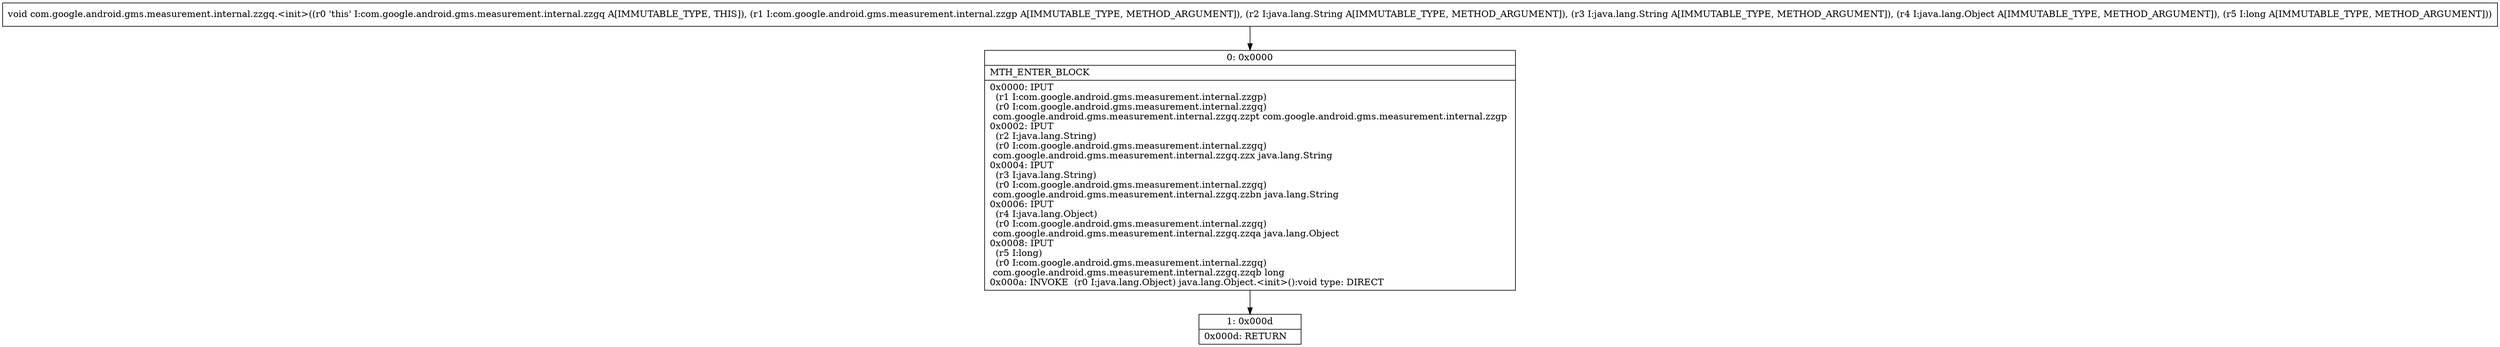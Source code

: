digraph "CFG forcom.google.android.gms.measurement.internal.zzgq.\<init\>(Lcom\/google\/android\/gms\/measurement\/internal\/zzgp;Ljava\/lang\/String;Ljava\/lang\/String;Ljava\/lang\/Object;J)V" {
Node_0 [shape=record,label="{0\:\ 0x0000|MTH_ENTER_BLOCK\l|0x0000: IPUT  \l  (r1 I:com.google.android.gms.measurement.internal.zzgp)\l  (r0 I:com.google.android.gms.measurement.internal.zzgq)\l com.google.android.gms.measurement.internal.zzgq.zzpt com.google.android.gms.measurement.internal.zzgp \l0x0002: IPUT  \l  (r2 I:java.lang.String)\l  (r0 I:com.google.android.gms.measurement.internal.zzgq)\l com.google.android.gms.measurement.internal.zzgq.zzx java.lang.String \l0x0004: IPUT  \l  (r3 I:java.lang.String)\l  (r0 I:com.google.android.gms.measurement.internal.zzgq)\l com.google.android.gms.measurement.internal.zzgq.zzbn java.lang.String \l0x0006: IPUT  \l  (r4 I:java.lang.Object)\l  (r0 I:com.google.android.gms.measurement.internal.zzgq)\l com.google.android.gms.measurement.internal.zzgq.zzqa java.lang.Object \l0x0008: IPUT  \l  (r5 I:long)\l  (r0 I:com.google.android.gms.measurement.internal.zzgq)\l com.google.android.gms.measurement.internal.zzgq.zzqb long \l0x000a: INVOKE  (r0 I:java.lang.Object) java.lang.Object.\<init\>():void type: DIRECT \l}"];
Node_1 [shape=record,label="{1\:\ 0x000d|0x000d: RETURN   \l}"];
MethodNode[shape=record,label="{void com.google.android.gms.measurement.internal.zzgq.\<init\>((r0 'this' I:com.google.android.gms.measurement.internal.zzgq A[IMMUTABLE_TYPE, THIS]), (r1 I:com.google.android.gms.measurement.internal.zzgp A[IMMUTABLE_TYPE, METHOD_ARGUMENT]), (r2 I:java.lang.String A[IMMUTABLE_TYPE, METHOD_ARGUMENT]), (r3 I:java.lang.String A[IMMUTABLE_TYPE, METHOD_ARGUMENT]), (r4 I:java.lang.Object A[IMMUTABLE_TYPE, METHOD_ARGUMENT]), (r5 I:long A[IMMUTABLE_TYPE, METHOD_ARGUMENT])) }"];
MethodNode -> Node_0;
Node_0 -> Node_1;
}

